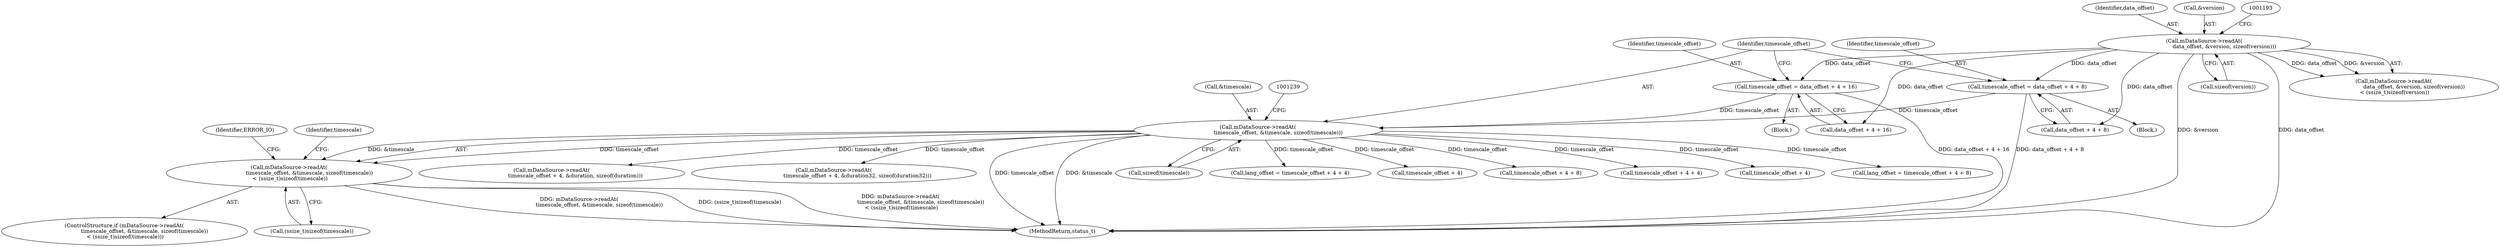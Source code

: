 digraph "0_Android_f81038006b4c59a5a148dcad887371206033c28f_2@API" {
"1001231" [label="(Call,mDataSource->readAt(\n                        timescale_offset, &timescale, sizeof(timescale))\n < (ssize_t)sizeof(timescale))"];
"1001232" [label="(Call,mDataSource->readAt(\n                        timescale_offset, &timescale, sizeof(timescale)))"];
"1001205" [label="(Call,timescale_offset = data_offset + 4 + 16)"];
"1001186" [label="(Call,mDataSource->readAt(\n                        data_offset, &version, sizeof(version)))"];
"1001218" [label="(Call,timescale_offset = data_offset + 4 + 8)"];
"1001234" [label="(Call,&timescale)"];
"1001236" [label="(Call,sizeof(timescale))"];
"1001187" [label="(Identifier,data_offset)"];
"1003289" [label="(MethodReturn,status_t)"];
"1001231" [label="(Call,mDataSource->readAt(\n                        timescale_offset, &timescale, sizeof(timescale))\n < (ssize_t)sizeof(timescale))"];
"1001205" [label="(Call,timescale_offset = data_offset + 4 + 16)"];
"1001188" [label="(Call,&version)"];
"1001186" [label="(Call,mDataSource->readAt(\n                        data_offset, &version, sizeof(version)))"];
"1001232" [label="(Call,mDataSource->readAt(\n                        timescale_offset, &timescale, sizeof(timescale)))"];
"1001230" [label="(ControlStructure,if (mDataSource->readAt(\n                        timescale_offset, &timescale, sizeof(timescale))\n < (ssize_t)sizeof(timescale)))"];
"1001207" [label="(Call,data_offset + 4 + 16)"];
"1001364" [label="(Call,lang_offset = timescale_offset + 4 + 4)"];
"1001206" [label="(Identifier,timescale_offset)"];
"1001271" [label="(Call,timescale_offset + 4)"];
"1001233" [label="(Identifier,timescale_offset)"];
"1001353" [label="(Call,timescale_offset + 4 + 8)"];
"1001217" [label="(Block,)"];
"1001204" [label="(Block,)"];
"1001220" [label="(Call,data_offset + 4 + 8)"];
"1001244" [label="(Identifier,ERROR_IO)"];
"1001366" [label="(Call,timescale_offset + 4 + 4)"];
"1001301" [label="(Call,timescale_offset + 4)"];
"1001190" [label="(Call,sizeof(version))"];
"1001219" [label="(Identifier,timescale_offset)"];
"1001238" [label="(Call,(ssize_t)sizeof(timescale))"];
"1001185" [label="(Call,mDataSource->readAt(\n                        data_offset, &version, sizeof(version))\n < (ssize_t)sizeof(version))"];
"1001351" [label="(Call,lang_offset = timescale_offset + 4 + 8)"];
"1001218" [label="(Call,timescale_offset = data_offset + 4 + 8)"];
"1001270" [label="(Call,mDataSource->readAt(\n                            timescale_offset + 4, &duration, sizeof(duration)))"];
"1001247" [label="(Identifier,timescale)"];
"1001300" [label="(Call,mDataSource->readAt(\n                            timescale_offset + 4, &duration32, sizeof(duration32)))"];
"1001231" -> "1001230"  [label="AST: "];
"1001231" -> "1001238"  [label="CFG: "];
"1001232" -> "1001231"  [label="AST: "];
"1001238" -> "1001231"  [label="AST: "];
"1001244" -> "1001231"  [label="CFG: "];
"1001247" -> "1001231"  [label="CFG: "];
"1001231" -> "1003289"  [label="DDG: mDataSource->readAt(\n                        timescale_offset, &timescale, sizeof(timescale))"];
"1001231" -> "1003289"  [label="DDG: (ssize_t)sizeof(timescale)"];
"1001231" -> "1003289"  [label="DDG: mDataSource->readAt(\n                        timescale_offset, &timescale, sizeof(timescale))\n < (ssize_t)sizeof(timescale)"];
"1001232" -> "1001231"  [label="DDG: timescale_offset"];
"1001232" -> "1001231"  [label="DDG: &timescale"];
"1001232" -> "1001236"  [label="CFG: "];
"1001233" -> "1001232"  [label="AST: "];
"1001234" -> "1001232"  [label="AST: "];
"1001236" -> "1001232"  [label="AST: "];
"1001239" -> "1001232"  [label="CFG: "];
"1001232" -> "1003289"  [label="DDG: timescale_offset"];
"1001232" -> "1003289"  [label="DDG: &timescale"];
"1001205" -> "1001232"  [label="DDG: timescale_offset"];
"1001218" -> "1001232"  [label="DDG: timescale_offset"];
"1001232" -> "1001270"  [label="DDG: timescale_offset"];
"1001232" -> "1001271"  [label="DDG: timescale_offset"];
"1001232" -> "1001300"  [label="DDG: timescale_offset"];
"1001232" -> "1001301"  [label="DDG: timescale_offset"];
"1001232" -> "1001351"  [label="DDG: timescale_offset"];
"1001232" -> "1001353"  [label="DDG: timescale_offset"];
"1001232" -> "1001364"  [label="DDG: timescale_offset"];
"1001232" -> "1001366"  [label="DDG: timescale_offset"];
"1001205" -> "1001204"  [label="AST: "];
"1001205" -> "1001207"  [label="CFG: "];
"1001206" -> "1001205"  [label="AST: "];
"1001207" -> "1001205"  [label="AST: "];
"1001233" -> "1001205"  [label="CFG: "];
"1001205" -> "1003289"  [label="DDG: data_offset + 4 + 16"];
"1001186" -> "1001205"  [label="DDG: data_offset"];
"1001186" -> "1001185"  [label="AST: "];
"1001186" -> "1001190"  [label="CFG: "];
"1001187" -> "1001186"  [label="AST: "];
"1001188" -> "1001186"  [label="AST: "];
"1001190" -> "1001186"  [label="AST: "];
"1001193" -> "1001186"  [label="CFG: "];
"1001186" -> "1003289"  [label="DDG: &version"];
"1001186" -> "1003289"  [label="DDG: data_offset"];
"1001186" -> "1001185"  [label="DDG: data_offset"];
"1001186" -> "1001185"  [label="DDG: &version"];
"1001186" -> "1001207"  [label="DDG: data_offset"];
"1001186" -> "1001218"  [label="DDG: data_offset"];
"1001186" -> "1001220"  [label="DDG: data_offset"];
"1001218" -> "1001217"  [label="AST: "];
"1001218" -> "1001220"  [label="CFG: "];
"1001219" -> "1001218"  [label="AST: "];
"1001220" -> "1001218"  [label="AST: "];
"1001233" -> "1001218"  [label="CFG: "];
"1001218" -> "1003289"  [label="DDG: data_offset + 4 + 8"];
}
